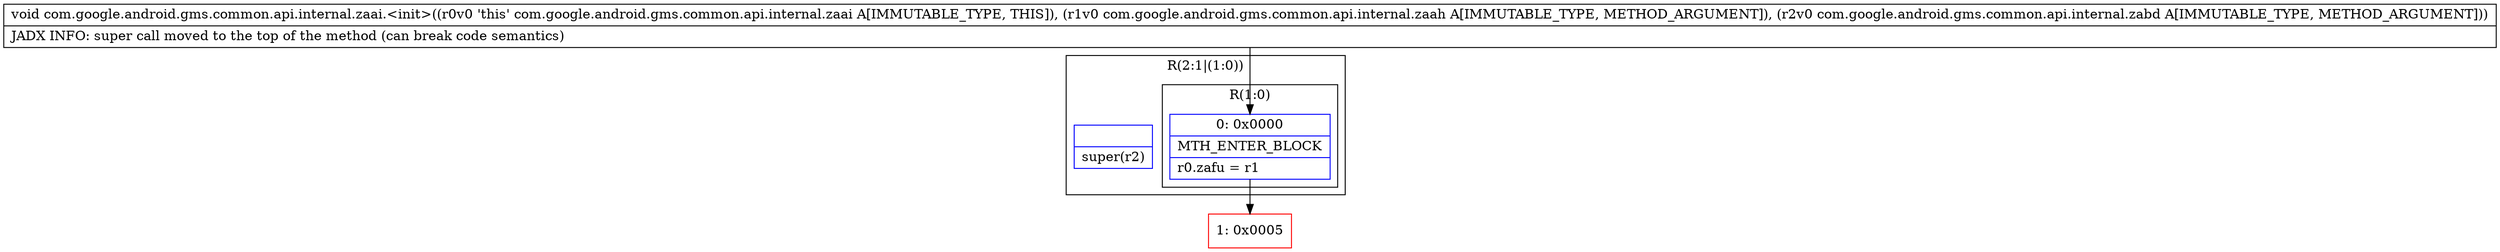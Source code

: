 digraph "CFG forcom.google.android.gms.common.api.internal.zaai.\<init\>(Lcom\/google\/android\/gms\/common\/api\/internal\/zaah;Lcom\/google\/android\/gms\/common\/api\/internal\/zabd;)V" {
subgraph cluster_Region_1834260272 {
label = "R(2:1|(1:0))";
node [shape=record,color=blue];
Node_InsnContainer_1188450587 [shape=record,label="{|super(r2)\l}"];
subgraph cluster_Region_1749506273 {
label = "R(1:0)";
node [shape=record,color=blue];
Node_0 [shape=record,label="{0\:\ 0x0000|MTH_ENTER_BLOCK\l|r0.zafu = r1\l}"];
}
}
Node_1 [shape=record,color=red,label="{1\:\ 0x0005}"];
MethodNode[shape=record,label="{void com.google.android.gms.common.api.internal.zaai.\<init\>((r0v0 'this' com.google.android.gms.common.api.internal.zaai A[IMMUTABLE_TYPE, THIS]), (r1v0 com.google.android.gms.common.api.internal.zaah A[IMMUTABLE_TYPE, METHOD_ARGUMENT]), (r2v0 com.google.android.gms.common.api.internal.zabd A[IMMUTABLE_TYPE, METHOD_ARGUMENT]))  | JADX INFO: super call moved to the top of the method (can break code semantics)\l}"];
MethodNode -> Node_0;
Node_0 -> Node_1;
}

